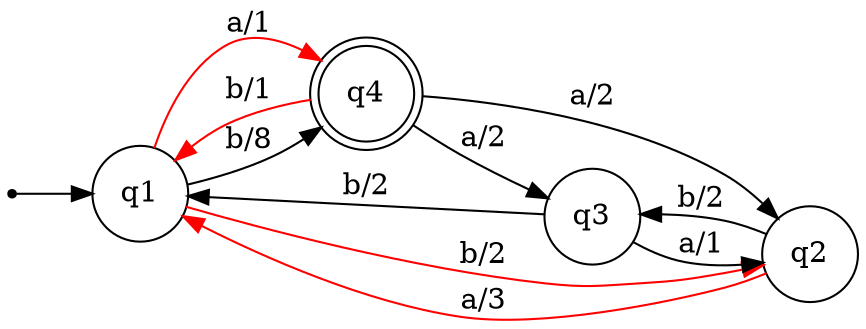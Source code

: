 digraph Automaton {
    node [shape=point] INIT;
    q4 [shape="doublecircle"];
    node [shape=circle];
    rankdir = LR;
    INIT -> q1;
    q1 -> q2 [label="b/2", color=red];
    q1 -> q4 [label="b/8"];
    q1 -> q4 [label="a/1", color=red];
    q2 -> q1 [label="a/3", color=red];
    q2 -> q3 [label="b/2"];
    q3 -> q2 [label="a/1"];
    q3 -> q1 [label="b/2"];
    q4 -> q1 [label="b/1", color=red];
    q4 -> q3 [label="a/2"];
    q4 -> q2 [label="a/2"];
}
